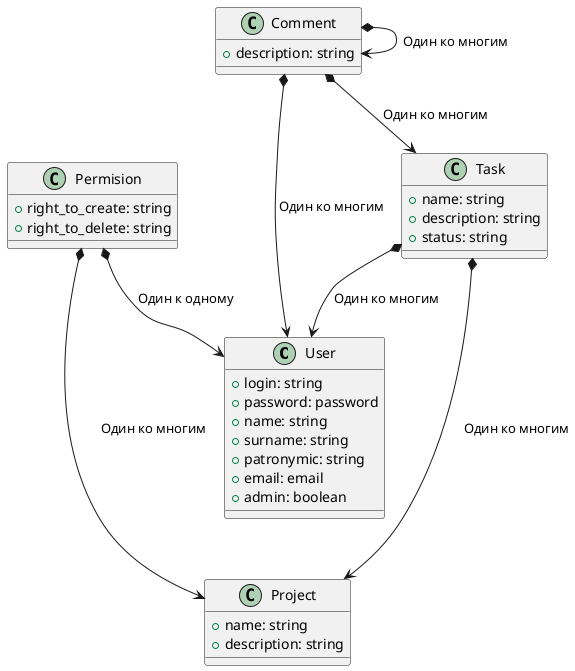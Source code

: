 @startuml 
    class User {
        + login: string
        + password: password
        + name: string
        + surname: string
        + patronymic: string
        + email: email
        + admin: boolean
    }

    class Task {
        + name: string
        + description: string
        + status: string
    }
    
    class Comment {
        + description: string
    }

    class Project {
        + name: string
        + description: string
    }

    class Permision {
        + right_to_create: string
        + right_to_delete: string
    }

    
    Comment *--> User : Один ко многим
    Comment *--> Task : Один ко многим
    Comment *--> Comment : Один ко многим
    Task *---> Project : Один ко многим
    Task *--> User : Один ко многим
    Permision *---> Project: Один ко многим
    Permision *--> User: Один к одному
@enduml